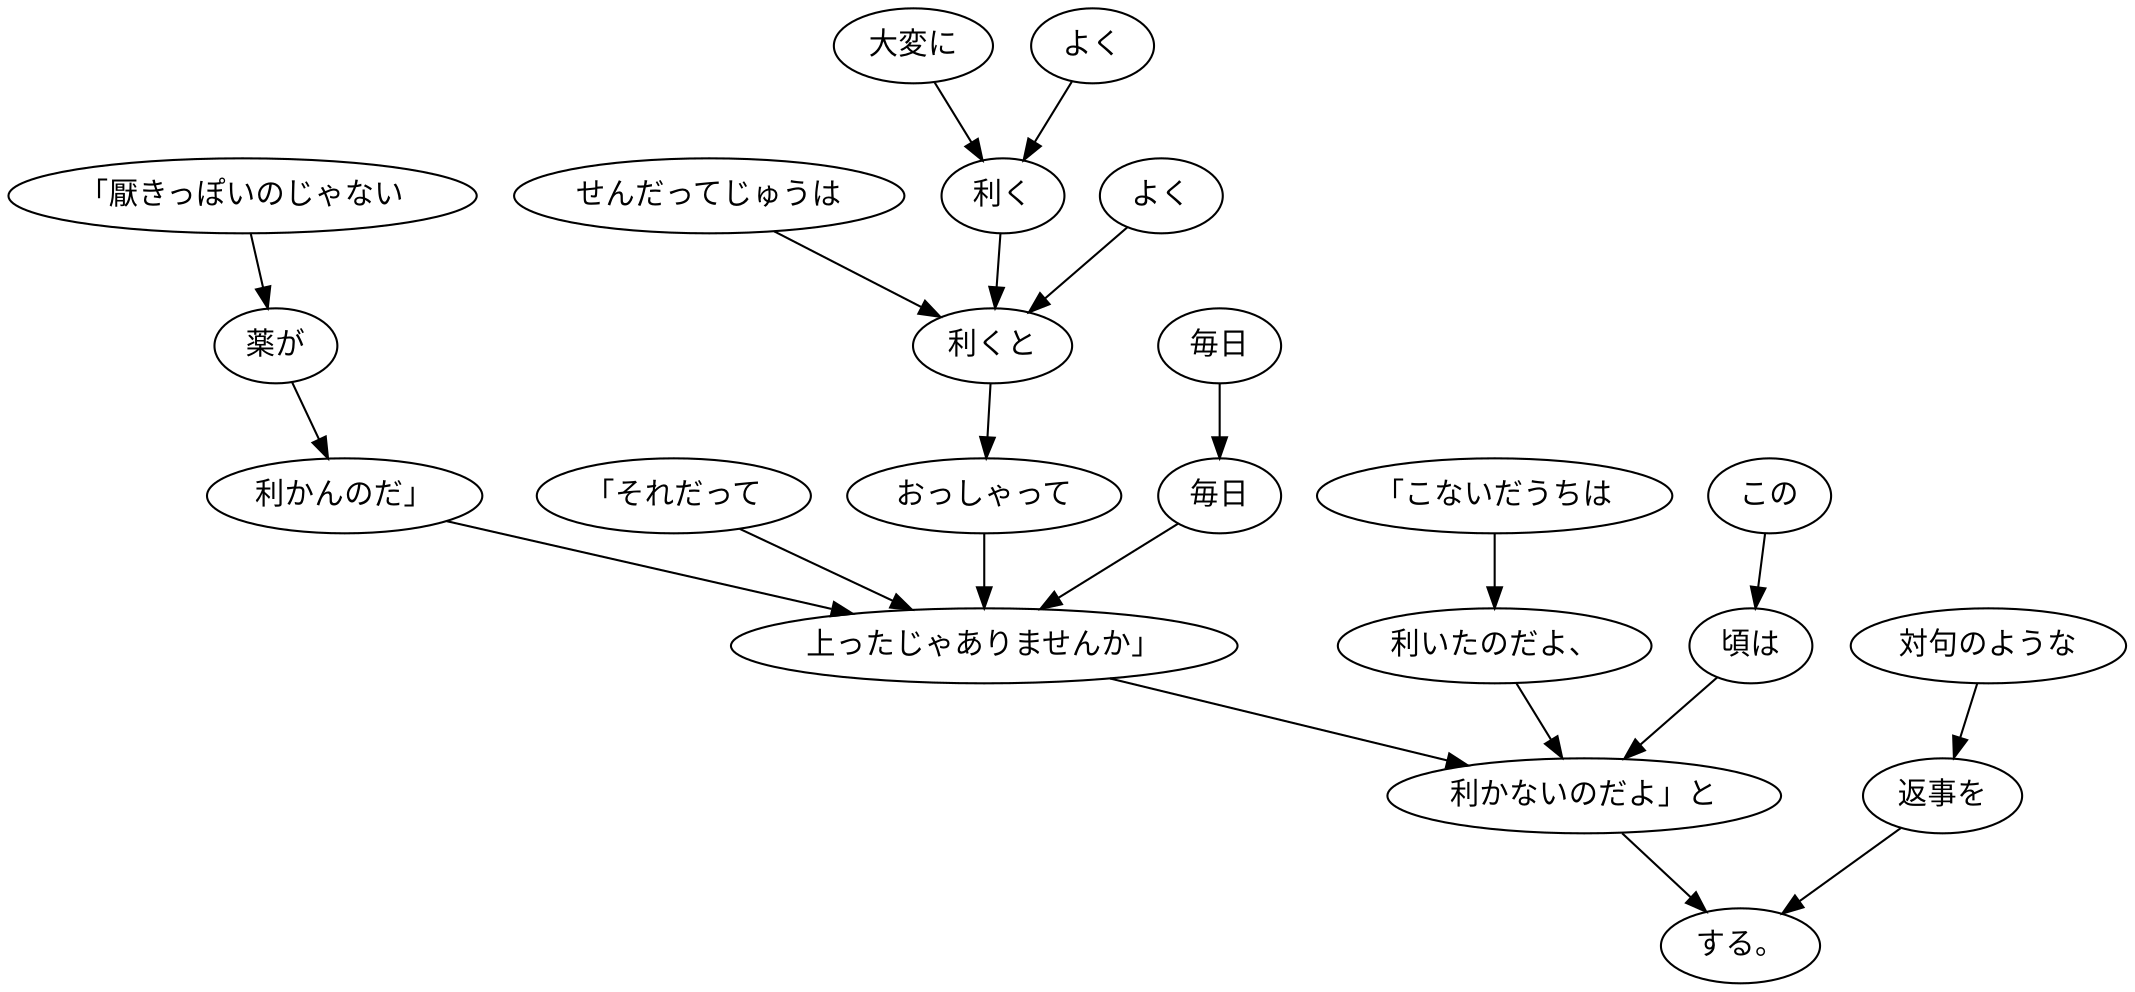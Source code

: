digraph graph464 {
	node0 [label="「厭きっぽいのじゃない"];
	node1 [label="薬が"];
	node2 [label="利かんのだ」"];
	node3 [label="「それだって"];
	node4 [label="せんだってじゅうは"];
	node5 [label="大変に"];
	node6 [label="よく"];
	node7 [label="利く"];
	node8 [label="よく"];
	node9 [label="利くと"];
	node10 [label="おっしゃって"];
	node11 [label="毎日"];
	node12 [label="毎日"];
	node13 [label="上ったじゃありませんか」"];
	node14 [label="「こないだうちは"];
	node15 [label="利いたのだよ、"];
	node16 [label="この"];
	node17 [label="頃は"];
	node18 [label="利かないのだよ」と"];
	node19 [label="対句のような"];
	node20 [label="返事を"];
	node21 [label="する。"];
	node0 -> node1;
	node1 -> node2;
	node2 -> node13;
	node3 -> node13;
	node4 -> node9;
	node5 -> node7;
	node6 -> node7;
	node7 -> node9;
	node8 -> node9;
	node9 -> node10;
	node10 -> node13;
	node11 -> node12;
	node12 -> node13;
	node13 -> node18;
	node14 -> node15;
	node15 -> node18;
	node16 -> node17;
	node17 -> node18;
	node18 -> node21;
	node19 -> node20;
	node20 -> node21;
}
